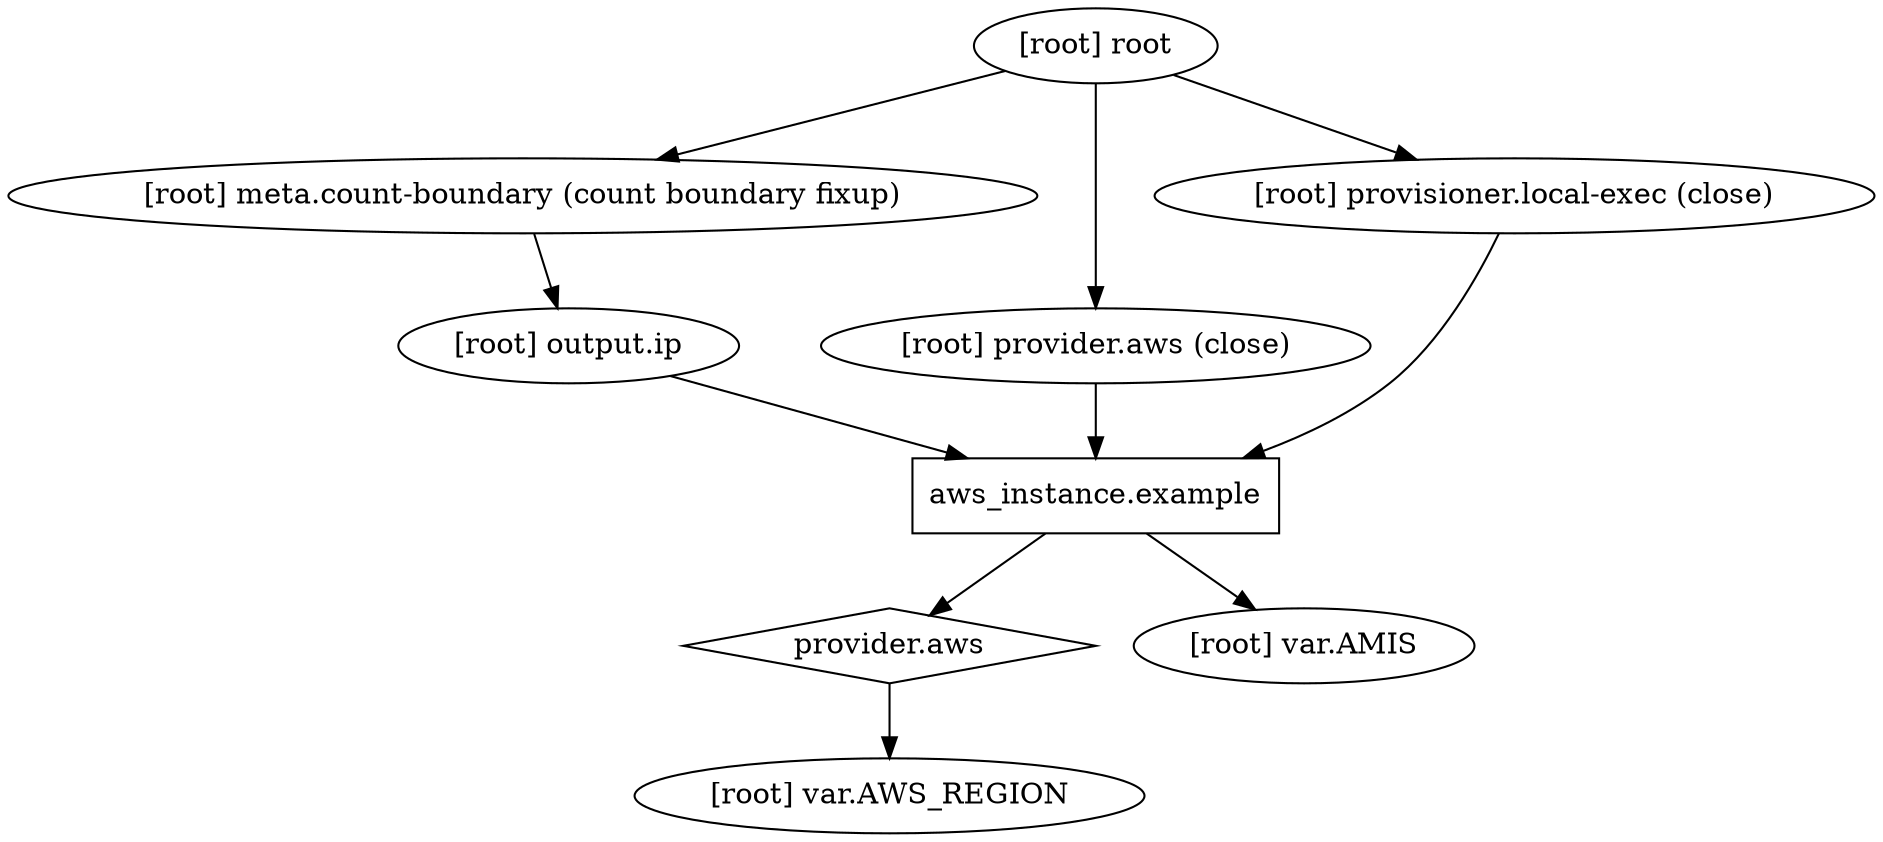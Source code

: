 digraph {
	compound = "true"
	newrank = "true"
	subgraph "root" {
		"[root] aws_instance.example" [label = "aws_instance.example", shape = "box"]
		"[root] provider.aws" [label = "provider.aws", shape = "diamond"]
		"[root] aws_instance.example" -> "[root] provider.aws"
		"[root] aws_instance.example" -> "[root] var.AMIS"
		"[root] meta.count-boundary (count boundary fixup)" -> "[root] output.ip"
		"[root] output.ip" -> "[root] aws_instance.example"
		"[root] provider.aws (close)" -> "[root] aws_instance.example"
		"[root] provider.aws" -> "[root] var.AWS_REGION"
		"[root] provisioner.local-exec (close)" -> "[root] aws_instance.example"
		"[root] root" -> "[root] meta.count-boundary (count boundary fixup)"
		"[root] root" -> "[root] provider.aws (close)"
		"[root] root" -> "[root] provisioner.local-exec (close)"
	}
}

